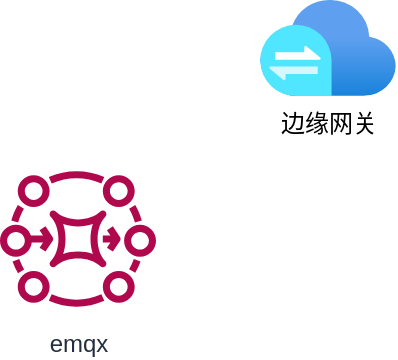<mxfile version="18.1.1" type="github">
  <diagram id="Ka_yhlfQBt1nnNOFSuwi" name="Page-1">
    <mxGraphModel dx="1038" dy="547" grid="1" gridSize="10" guides="1" tooltips="1" connect="1" arrows="1" fold="1" page="1" pageScale="1" pageWidth="827" pageHeight="1169" math="0" shadow="0">
      <root>
        <mxCell id="0" />
        <mxCell id="1" parent="0" />
        <mxCell id="fz9vf7qBXlm0riUWRxJQ-1" value="边缘网关" style="aspect=fixed;html=1;points=[];align=center;image;fontSize=12;image=img/lib/azure2/storage/Azure_Stack_Edge.svg;" vertex="1" parent="1">
          <mxGeometry x="370" y="100" width="68" height="48" as="geometry" />
        </mxCell>
        <mxCell id="fz9vf7qBXlm0riUWRxJQ-2" value="emqx" style="sketch=0;outlineConnect=0;fontColor=#232F3E;gradientColor=none;fillColor=#B0084D;strokeColor=none;dashed=0;verticalLabelPosition=bottom;verticalAlign=top;align=center;html=1;fontSize=12;fontStyle=0;aspect=fixed;pointerEvents=1;shape=mxgraph.aws4.mq_broker;" vertex="1" parent="1">
          <mxGeometry x="240" y="180" width="78" height="78" as="geometry" />
        </mxCell>
      </root>
    </mxGraphModel>
  </diagram>
</mxfile>
